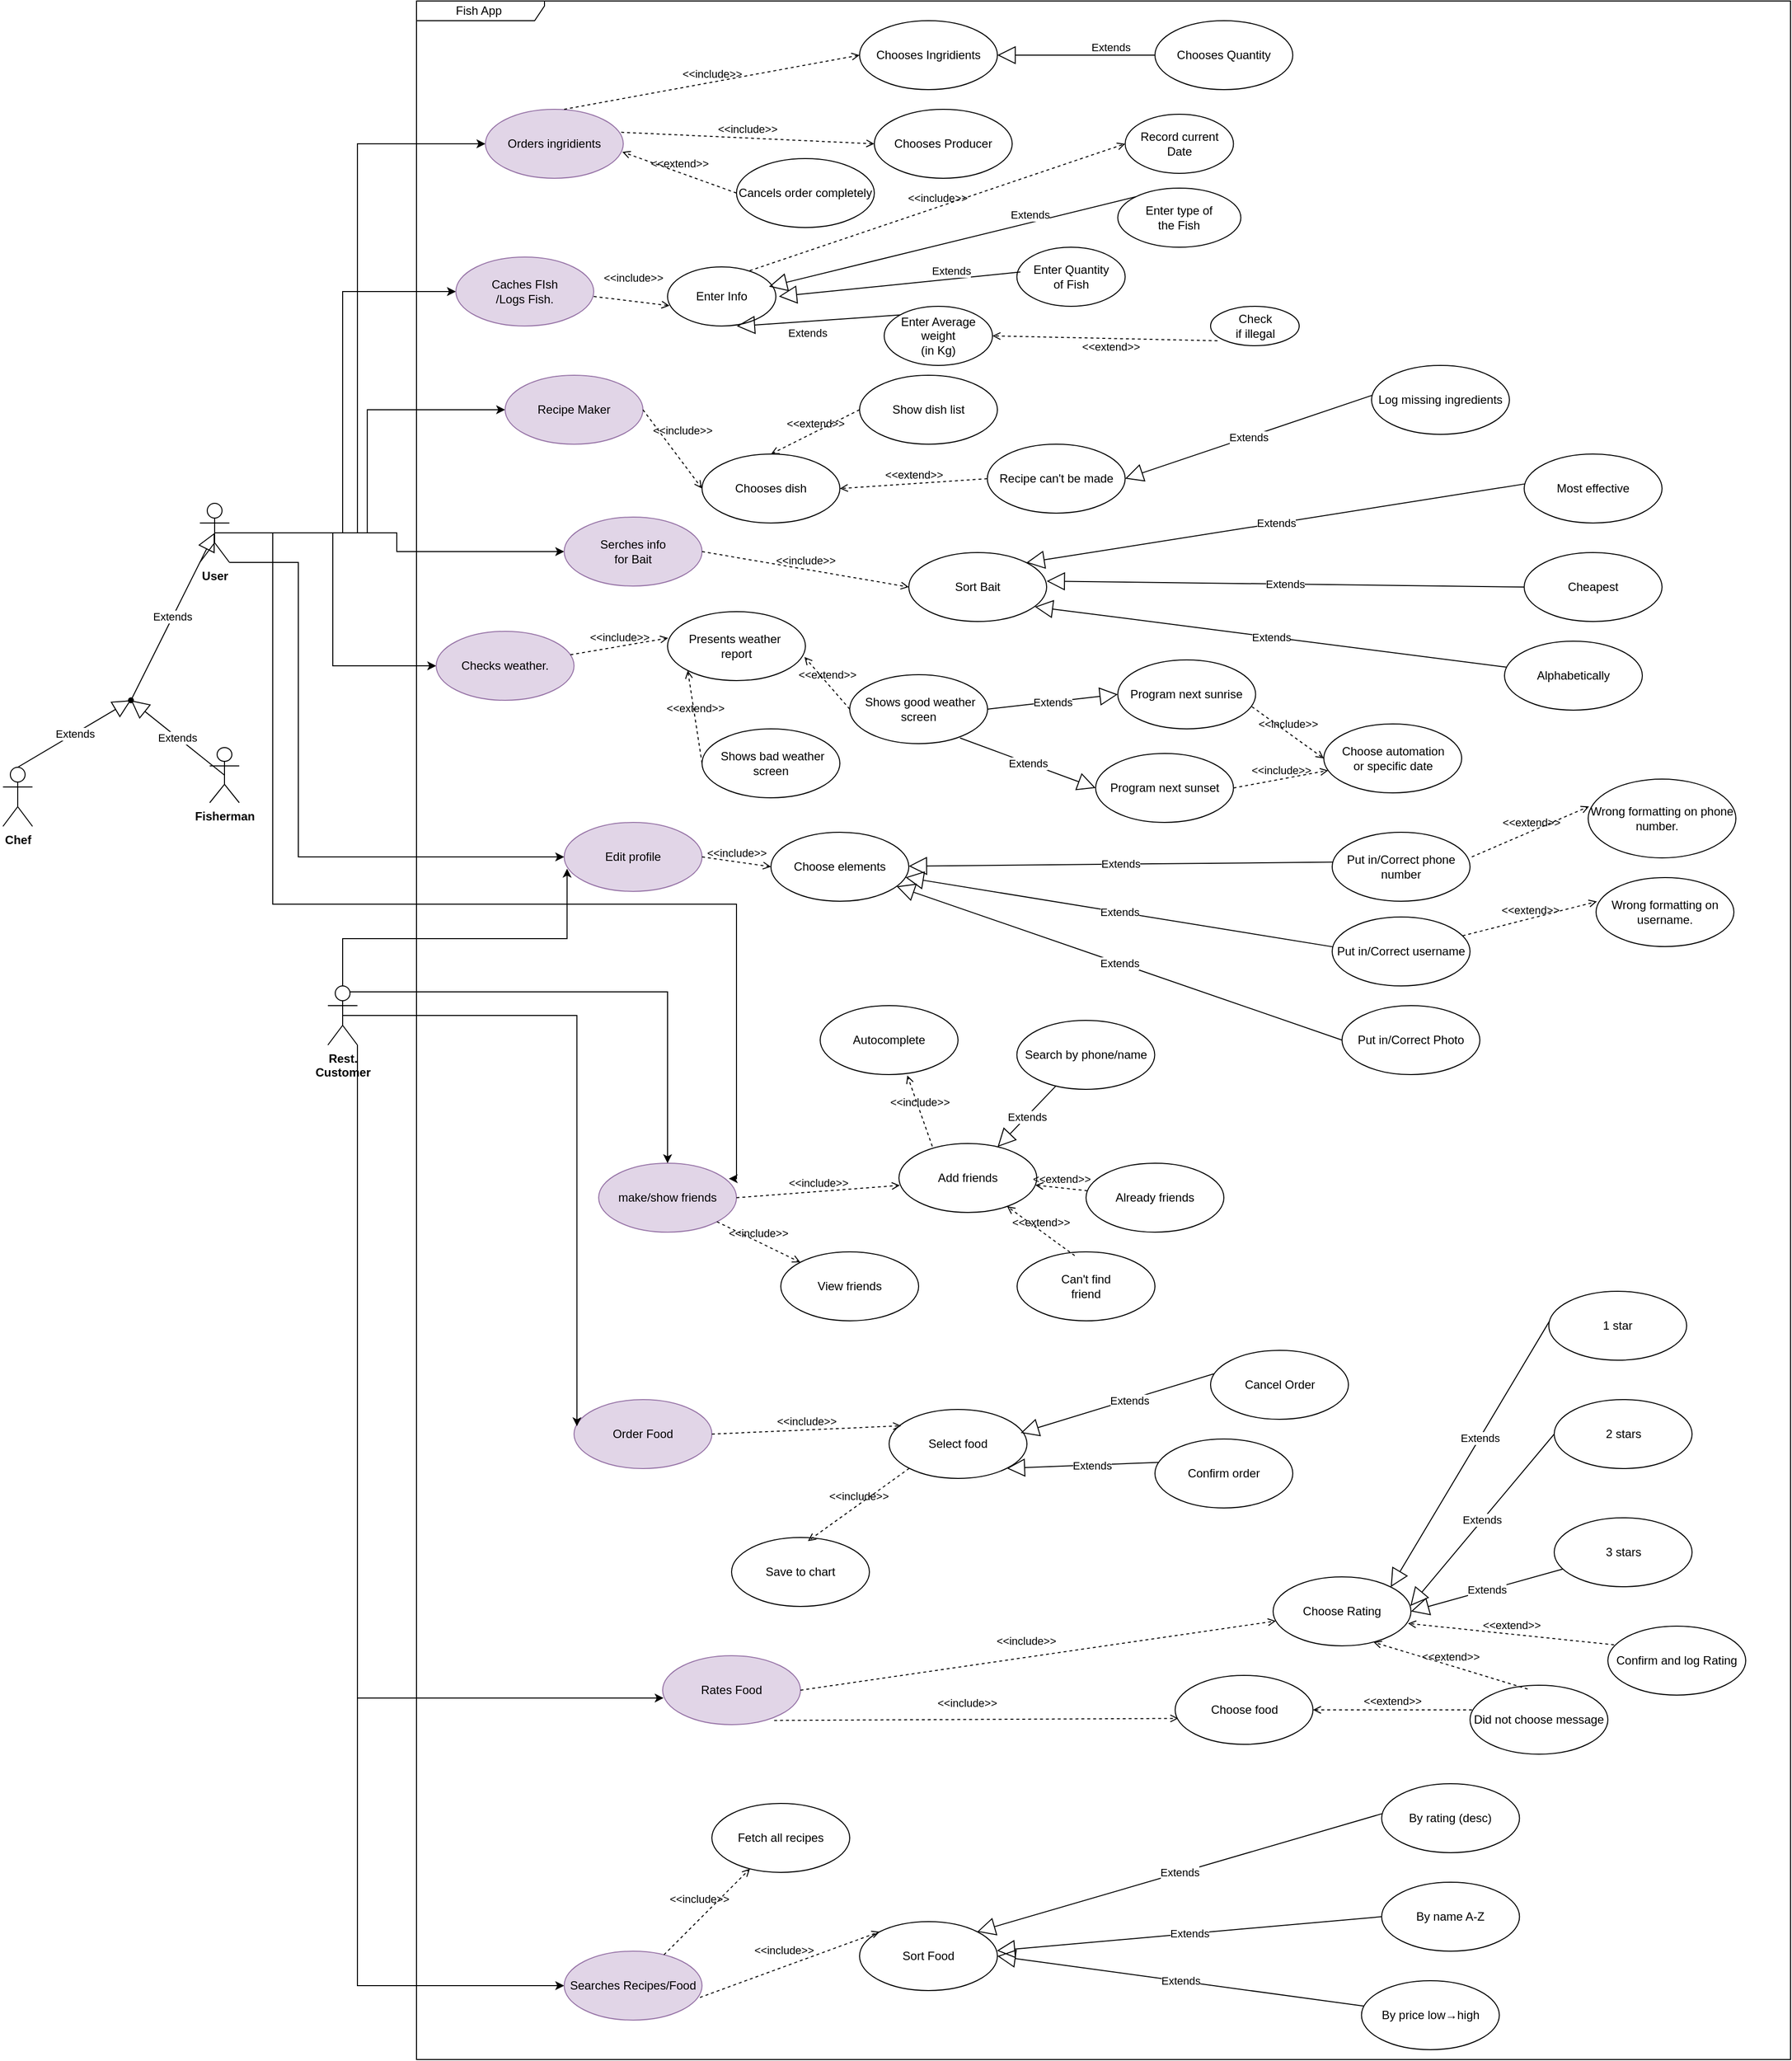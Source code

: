 <mxfile version="27.0.6">
  <diagram name="Page-1" id="aWUXcd9DG55_SVHLmrhw">
    <mxGraphModel dx="2661" dy="2022" grid="1" gridSize="10" guides="1" tooltips="1" connect="1" arrows="1" fold="1" page="1" pageScale="1" pageWidth="850" pageHeight="1100" math="0" shadow="0">
      <root>
        <mxCell id="0" />
        <mxCell id="1" parent="0" />
        <mxCell id="ez_9y8IXUy5wVjMBMklD-14" style="edgeStyle=orthogonalEdgeStyle;rounded=0;orthogonalLoop=1;jettySize=auto;html=1;exitX=0.5;exitY=0.5;exitDx=0;exitDy=0;exitPerimeter=0;entryX=0;entryY=0.5;entryDx=0;entryDy=0;" parent="1" source="ez_9y8IXUy5wVjMBMklD-1" target="ez_9y8IXUy5wVjMBMklD-13" edge="1">
          <mxGeometry relative="1" as="geometry" />
        </mxCell>
        <mxCell id="ez_9y8IXUy5wVjMBMklD-29" style="edgeStyle=orthogonalEdgeStyle;rounded=0;orthogonalLoop=1;jettySize=auto;html=1;exitX=0.5;exitY=0.5;exitDx=0;exitDy=0;exitPerimeter=0;entryX=0;entryY=0.5;entryDx=0;entryDy=0;" parent="1" source="ez_9y8IXUy5wVjMBMklD-1" target="ez_9y8IXUy5wVjMBMklD-28" edge="1">
          <mxGeometry relative="1" as="geometry" />
        </mxCell>
        <mxCell id="ez_9y8IXUy5wVjMBMklD-81" style="edgeStyle=orthogonalEdgeStyle;rounded=0;orthogonalLoop=1;jettySize=auto;html=1;exitX=0.5;exitY=0.5;exitDx=0;exitDy=0;exitPerimeter=0;entryX=0;entryY=0.5;entryDx=0;entryDy=0;" parent="1" source="ez_9y8IXUy5wVjMBMklD-1" target="ez_9y8IXUy5wVjMBMklD-80" edge="1">
          <mxGeometry relative="1" as="geometry" />
        </mxCell>
        <object label="&lt;b&gt;User&lt;/b&gt;" id="ez_9y8IXUy5wVjMBMklD-1">
          <mxCell style="shape=umlActor;verticalLabelPosition=bottom;verticalAlign=top;html=1;outlineConnect=0;movable=1;resizable=1;rotatable=1;deletable=1;editable=1;locked=0;connectable=1;" parent="1" vertex="1">
            <mxGeometry x="-50" y="-10" width="30" height="60" as="geometry" />
          </mxCell>
        </object>
        <mxCell id="ez_9y8IXUy5wVjMBMklD-5" value="Fish App&amp;nbsp;" style="shape=umlFrame;whiteSpace=wrap;html=1;pointerEvents=0;width=130;height=20;" parent="1" vertex="1">
          <mxGeometry x="170" y="-520" width="1395.5" height="2090" as="geometry" />
        </mxCell>
        <mxCell id="ez_9y8IXUy5wVjMBMklD-16" style="edgeStyle=orthogonalEdgeStyle;rounded=0;orthogonalLoop=1;jettySize=auto;html=1;entryX=0;entryY=0.5;entryDx=0;entryDy=0;exitX=0.5;exitY=0.5;exitDx=0;exitDy=0;exitPerimeter=0;" parent="1" source="ez_9y8IXUy5wVjMBMklD-1" target="ez_9y8IXUy5wVjMBMklD-15" edge="1">
          <mxGeometry relative="1" as="geometry">
            <mxPoint x="40" y="280" as="sourcePoint" />
          </mxGeometry>
        </mxCell>
        <mxCell id="ez_9y8IXUy5wVjMBMklD-31" style="edgeStyle=orthogonalEdgeStyle;rounded=0;orthogonalLoop=1;jettySize=auto;html=1;exitX=1;exitY=1;exitDx=0;exitDy=0;exitPerimeter=0;entryX=0;entryY=0.5;entryDx=0;entryDy=0;" parent="1" source="ez_9y8IXUy5wVjMBMklD-8" target="ez_9y8IXUy5wVjMBMklD-30" edge="1">
          <mxGeometry relative="1" as="geometry" />
        </mxCell>
        <object label="&lt;b&gt;Rest.&lt;br&gt;Customer&lt;/b&gt;" id="ez_9y8IXUy5wVjMBMklD-8">
          <mxCell style="shape=umlActor;verticalLabelPosition=bottom;verticalAlign=top;html=1;outlineConnect=0;movable=1;resizable=1;rotatable=1;deletable=1;editable=1;locked=0;connectable=1;" parent="1" vertex="1">
            <mxGeometry x="80" y="480" width="30" height="60" as="geometry" />
          </mxCell>
        </object>
        <mxCell id="ez_9y8IXUy5wVjMBMklD-13" value="Caches FIsh&lt;br&gt;/Logs Fish." style="ellipse;whiteSpace=wrap;html=1;fillColor=#e1d5e7;strokeColor=#9673a6;" parent="1" vertex="1">
          <mxGeometry x="210" y="-260" width="140" height="70" as="geometry" />
        </mxCell>
        <mxCell id="ez_9y8IXUy5wVjMBMklD-15" value="Recipe Maker" style="ellipse;whiteSpace=wrap;html=1;fillColor=#e1d5e7;strokeColor=#9673a6;" parent="1" vertex="1">
          <mxGeometry x="260" y="-140" width="140" height="70" as="geometry" />
        </mxCell>
        <mxCell id="ez_9y8IXUy5wVjMBMklD-17" value="Order Food" style="ellipse;whiteSpace=wrap;html=1;fillColor=#e1d5e7;strokeColor=#9673a6;" parent="1" vertex="1">
          <mxGeometry x="330" y="900" width="140" height="70" as="geometry" />
        </mxCell>
        <mxCell id="ez_9y8IXUy5wVjMBMklD-18" style="edgeStyle=orthogonalEdgeStyle;rounded=0;orthogonalLoop=1;jettySize=auto;html=1;entryX=0.021;entryY=0.386;entryDx=0;entryDy=0;entryPerimeter=0;exitX=0.5;exitY=0.5;exitDx=0;exitDy=0;exitPerimeter=0;" parent="1" source="ez_9y8IXUy5wVjMBMklD-8" target="ez_9y8IXUy5wVjMBMklD-17" edge="1">
          <mxGeometry relative="1" as="geometry" />
        </mxCell>
        <mxCell id="ez_9y8IXUy5wVjMBMklD-20" value="Rates Food" style="ellipse;whiteSpace=wrap;html=1;fillColor=#e1d5e7;strokeColor=#9673a6;" parent="1" vertex="1">
          <mxGeometry x="420" y="1160" width="140" height="70" as="geometry" />
        </mxCell>
        <mxCell id="ez_9y8IXUy5wVjMBMklD-21" style="edgeStyle=orthogonalEdgeStyle;rounded=0;orthogonalLoop=1;jettySize=auto;html=1;exitX=1;exitY=1;exitDx=0;exitDy=0;exitPerimeter=0;entryX=0.007;entryY=0.614;entryDx=0;entryDy=0;entryPerimeter=0;" parent="1" source="ez_9y8IXUy5wVjMBMklD-8" target="ez_9y8IXUy5wVjMBMklD-20" edge="1">
          <mxGeometry relative="1" as="geometry" />
        </mxCell>
        <mxCell id="ez_9y8IXUy5wVjMBMklD-28" value="Checks weather." style="ellipse;whiteSpace=wrap;html=1;fillColor=#e1d5e7;strokeColor=#9673a6;" parent="1" vertex="1">
          <mxGeometry x="190" y="120" width="140" height="70" as="geometry" />
        </mxCell>
        <mxCell id="ez_9y8IXUy5wVjMBMklD-30" value="Searches Recipes/Food" style="ellipse;whiteSpace=wrap;html=1;fillColor=#e1d5e7;strokeColor=#9673a6;" parent="1" vertex="1">
          <mxGeometry x="320" y="1460" width="140" height="70" as="geometry" />
        </mxCell>
        <mxCell id="ez_9y8IXUy5wVjMBMklD-34" value="Cancel Order" style="ellipse;whiteSpace=wrap;html=1;" parent="1" vertex="1">
          <mxGeometry x="976.5" y="850" width="140" height="70" as="geometry" />
        </mxCell>
        <mxCell id="ez_9y8IXUy5wVjMBMklD-48" value="By rating (desc)" style="ellipse;whiteSpace=wrap;html=1;" parent="1" vertex="1">
          <mxGeometry x="1150.25" y="1290" width="140" height="70" as="geometry" />
        </mxCell>
        <mxCell id="ez_9y8IXUy5wVjMBMklD-49" value="By name A-Z" style="ellipse;whiteSpace=wrap;html=1;" parent="1" vertex="1">
          <mxGeometry x="1150.25" y="1390" width="140" height="70" as="geometry" />
        </mxCell>
        <mxCell id="ez_9y8IXUy5wVjMBMklD-50" value="By price low→high" style="ellipse;whiteSpace=wrap;html=1;" parent="1" vertex="1">
          <mxGeometry x="1129.75" y="1490" width="140" height="70" as="geometry" />
        </mxCell>
        <mxCell id="ez_9y8IXUy5wVjMBMklD-80" value="Serches info&lt;br&gt;for Bait" style="ellipse;whiteSpace=wrap;html=1;fillColor=#e1d5e7;strokeColor=#9673a6;" parent="1" vertex="1">
          <mxGeometry x="320" y="4" width="140" height="70" as="geometry" />
        </mxCell>
        <object label="&lt;b&gt;Chef&lt;/b&gt;" id="ez_9y8IXUy5wVjMBMklD-121">
          <mxCell style="shape=umlActor;verticalLabelPosition=bottom;verticalAlign=top;html=1;outlineConnect=0;movable=1;resizable=1;rotatable=1;deletable=1;editable=1;locked=0;connectable=1;" parent="1" vertex="1">
            <mxGeometry x="-250" y="258" width="30" height="60" as="geometry" />
          </mxCell>
        </object>
        <object label="&lt;b&gt;Fisherman&lt;/b&gt;" id="ez_9y8IXUy5wVjMBMklD-122">
          <mxCell style="shape=umlActor;verticalLabelPosition=bottom;verticalAlign=top;html=1;outlineConnect=0;movable=1;resizable=1;rotatable=1;deletable=1;editable=1;locked=0;connectable=1;" parent="1" vertex="1">
            <mxGeometry x="-40" y="238" width="30" height="56" as="geometry" />
          </mxCell>
        </object>
        <mxCell id="mqHruLJRzrLuczPYelR6-5" value="" style="shape=waypoint;sketch=0;fillStyle=solid;size=6;pointerEvents=1;points=[];fillColor=none;resizable=0;rotatable=0;perimeter=centerPerimeter;snapToPoint=1;" parent="1" vertex="1">
          <mxGeometry x="-130" y="180" width="20" height="20" as="geometry" />
        </mxCell>
        <mxCell id="mqHruLJRzrLuczPYelR6-11" value="Sort Food" style="ellipse;whiteSpace=wrap;html=1;" parent="1" vertex="1">
          <mxGeometry x="620" y="1430" width="140" height="70" as="geometry" />
        </mxCell>
        <mxCell id="mqHruLJRzrLuczPYelR6-15" value="Extends" style="endArrow=block;endSize=16;endFill=0;html=1;rounded=0;exitX=0.5;exitY=0;exitDx=0;exitDy=0;exitPerimeter=0;entryX=0.5;entryY=1.5;entryDx=0;entryDy=0;entryPerimeter=0;" parent="1" source="ez_9y8IXUy5wVjMBMklD-121" target="mqHruLJRzrLuczPYelR6-5" edge="1">
          <mxGeometry width="160" relative="1" as="geometry">
            <mxPoint x="50" y="224" as="sourcePoint" />
            <mxPoint x="-100" y="214" as="targetPoint" />
          </mxGeometry>
        </mxCell>
        <mxCell id="mqHruLJRzrLuczPYelR6-16" value="Extends" style="endArrow=block;endSize=16;endFill=0;html=1;rounded=0;exitX=0.5;exitY=0.5;exitDx=0;exitDy=0;exitPerimeter=0;entryX=0.685;entryY=0.959;entryDx=0;entryDy=0;entryPerimeter=0;" parent="1" source="ez_9y8IXUy5wVjMBMklD-122" target="mqHruLJRzrLuczPYelR6-5" edge="1">
          <mxGeometry width="160" relative="1" as="geometry">
            <mxPoint x="-115" y="328" as="sourcePoint" />
            <mxPoint x="-130" y="204" as="targetPoint" />
          </mxGeometry>
        </mxCell>
        <mxCell id="mqHruLJRzrLuczPYelR6-17" value="Extends" style="endArrow=block;endSize=16;endFill=0;html=1;rounded=0;entryX=0.5;entryY=0.5;entryDx=0;entryDy=0;entryPerimeter=0;" parent="1" target="ez_9y8IXUy5wVjMBMklD-1" edge="1">
          <mxGeometry width="160" relative="1" as="geometry">
            <mxPoint x="-120" y="190" as="sourcePoint" />
            <mxPoint x="-100" y="210" as="targetPoint" />
          </mxGeometry>
        </mxCell>
        <mxCell id="mqHruLJRzrLuczPYelR6-19" value="Extends" style="endArrow=block;endSize=16;endFill=0;html=1;rounded=0;entryX=1;entryY=0.5;entryDx=0;entryDy=0;" parent="1" source="ez_9y8IXUy5wVjMBMklD-50" target="mqHruLJRzrLuczPYelR6-11" edge="1">
          <mxGeometry width="160" relative="1" as="geometry">
            <mxPoint x="702.5" y="988" as="sourcePoint" />
            <mxPoint x="697.5" y="874" as="targetPoint" />
          </mxGeometry>
        </mxCell>
        <mxCell id="mqHruLJRzrLuczPYelR6-21" value="Extends" style="endArrow=block;endSize=16;endFill=0;html=1;rounded=0;entryX=0.996;entryY=0.421;entryDx=0;entryDy=0;entryPerimeter=0;exitX=0;exitY=0.5;exitDx=0;exitDy=0;" parent="1" source="ez_9y8IXUy5wVjMBMklD-49" target="mqHruLJRzrLuczPYelR6-11" edge="1">
          <mxGeometry width="160" relative="1" as="geometry">
            <mxPoint x="720" y="914" as="sourcePoint" />
            <mxPoint x="880" y="914" as="targetPoint" />
          </mxGeometry>
        </mxCell>
        <mxCell id="mqHruLJRzrLuczPYelR6-22" value="Extends" style="endArrow=block;endSize=16;endFill=0;html=1;rounded=0;exitX=0.005;exitY=0.433;exitDx=0;exitDy=0;exitPerimeter=0;entryX=1;entryY=0;entryDx=0;entryDy=0;" parent="1" source="ez_9y8IXUy5wVjMBMklD-48" target="mqHruLJRzrLuczPYelR6-11" edge="1">
          <mxGeometry width="160" relative="1" as="geometry">
            <mxPoint x="720" y="894" as="sourcePoint" />
            <mxPoint x="880" y="894" as="targetPoint" />
          </mxGeometry>
        </mxCell>
        <mxCell id="mqHruLJRzrLuczPYelR6-26" value="&amp;lt;&amp;lt;include&amp;gt;&amp;gt;" style="html=1;verticalAlign=bottom;labelBackgroundColor=none;endArrow=open;endFill=0;dashed=1;rounded=0;entryX=0;entryY=0;entryDx=0;entryDy=0;exitX=0.985;exitY=0.671;exitDx=0;exitDy=0;exitPerimeter=0;" parent="1" source="ez_9y8IXUy5wVjMBMklD-30" target="mqHruLJRzrLuczPYelR6-11" edge="1">
          <mxGeometry x="-0.044" y="8" width="160" relative="1" as="geometry">
            <mxPoint x="390" y="834" as="sourcePoint" />
            <mxPoint x="550" y="834" as="targetPoint" />
            <mxPoint as="offset" />
          </mxGeometry>
        </mxCell>
        <mxCell id="mqHruLJRzrLuczPYelR6-28" value="1 star" style="ellipse;whiteSpace=wrap;html=1;" parent="1" vertex="1">
          <mxGeometry x="1320" y="790" width="140" height="70" as="geometry" />
        </mxCell>
        <mxCell id="mqHruLJRzrLuczPYelR6-29" value="2 stars" style="ellipse;whiteSpace=wrap;html=1;" parent="1" vertex="1">
          <mxGeometry x="1325.5" y="900" width="140" height="70" as="geometry" />
        </mxCell>
        <mxCell id="mqHruLJRzrLuczPYelR6-30" value="3 stars" style="ellipse;whiteSpace=wrap;html=1;" parent="1" vertex="1">
          <mxGeometry x="1325.5" y="1020" width="140" height="70" as="geometry" />
        </mxCell>
        <mxCell id="mqHruLJRzrLuczPYelR6-31" value="Choose Rating" style="ellipse;whiteSpace=wrap;html=1;" parent="1" vertex="1">
          <mxGeometry x="1040" y="1080" width="140" height="70" as="geometry" />
        </mxCell>
        <mxCell id="mqHruLJRzrLuczPYelR6-32" value="Extends" style="endArrow=block;endSize=16;endFill=0;html=1;rounded=0;entryX=1;entryY=0.5;entryDx=0;entryDy=0;" parent="1" source="mqHruLJRzrLuczPYelR6-30" target="mqHruLJRzrLuczPYelR6-31" edge="1">
          <mxGeometry width="160" relative="1" as="geometry">
            <mxPoint x="1207.5" y="1074" as="sourcePoint" />
            <mxPoint x="1202.5" y="960" as="targetPoint" />
          </mxGeometry>
        </mxCell>
        <mxCell id="mqHruLJRzrLuczPYelR6-33" value="Extends" style="endArrow=block;endSize=16;endFill=0;html=1;rounded=0;entryX=0.996;entryY=0.421;entryDx=0;entryDy=0;entryPerimeter=0;exitX=0;exitY=0.5;exitDx=0;exitDy=0;" parent="1" source="mqHruLJRzrLuczPYelR6-29" target="mqHruLJRzrLuczPYelR6-31" edge="1">
          <mxGeometry width="160" relative="1" as="geometry">
            <mxPoint x="1225" y="1000" as="sourcePoint" />
            <mxPoint x="1385" y="1000" as="targetPoint" />
          </mxGeometry>
        </mxCell>
        <mxCell id="mqHruLJRzrLuczPYelR6-34" value="Extends" style="endArrow=block;endSize=16;endFill=0;html=1;rounded=0;exitX=0.005;exitY=0.433;exitDx=0;exitDy=0;exitPerimeter=0;entryX=1;entryY=0;entryDx=0;entryDy=0;" parent="1" source="mqHruLJRzrLuczPYelR6-28" target="mqHruLJRzrLuczPYelR6-31" edge="1">
          <mxGeometry x="-0.124" width="160" relative="1" as="geometry">
            <mxPoint x="1270" y="704" as="sourcePoint" />
            <mxPoint x="1430" y="704" as="targetPoint" />
            <mxPoint y="1" as="offset" />
          </mxGeometry>
        </mxCell>
        <mxCell id="mqHruLJRzrLuczPYelR6-36" value="&amp;lt;&amp;lt;include&amp;gt;&amp;gt;" style="html=1;verticalAlign=bottom;labelBackgroundColor=none;endArrow=open;endFill=0;dashed=1;rounded=0;exitX=1;exitY=0.5;exitDx=0;exitDy=0;" parent="1" source="ez_9y8IXUy5wVjMBMklD-20" target="mqHruLJRzrLuczPYelR6-31" edge="1">
          <mxGeometry x="-0.044" y="8" width="160" relative="1" as="geometry">
            <mxPoint x="1010" y="644" as="sourcePoint" />
            <mxPoint x="1153" y="727" as="targetPoint" />
            <mxPoint as="offset" />
          </mxGeometry>
        </mxCell>
        <mxCell id="mqHruLJRzrLuczPYelR6-39" value="Recipe can&#39;t be made" style="ellipse;whiteSpace=wrap;html=1;" parent="1" vertex="1">
          <mxGeometry x="749.75" y="-70" width="140" height="70" as="geometry" />
        </mxCell>
        <mxCell id="mqHruLJRzrLuczPYelR6-40" value="&amp;lt;&amp;lt;extend&amp;gt;&amp;gt;" style="html=1;verticalAlign=bottom;labelBackgroundColor=none;endArrow=open;endFill=0;dashed=1;rounded=0;entryX=1;entryY=0.5;entryDx=0;entryDy=0;exitX=0;exitY=0.5;exitDx=0;exitDy=0;" parent="1" source="mqHruLJRzrLuczPYelR6-39" target="Aiw2MCmzA_RACeRGijV2-4" edge="1">
          <mxGeometry width="160" relative="1" as="geometry">
            <mxPoint x="580.5" y="430" as="sourcePoint" />
            <mxPoint x="470.5" y="250" as="targetPoint" />
          </mxGeometry>
        </mxCell>
        <mxCell id="mqHruLJRzrLuczPYelR6-41" value="Log missing ingredients " style="ellipse;whiteSpace=wrap;html=1;" parent="1" vertex="1">
          <mxGeometry x="1140" y="-150" width="140" height="70" as="geometry" />
        </mxCell>
        <mxCell id="mqHruLJRzrLuczPYelR6-42" value="Extends" style="endArrow=block;endSize=16;endFill=0;html=1;rounded=0;exitX=0.005;exitY=0.433;exitDx=0;exitDy=0;exitPerimeter=0;entryX=1;entryY=0.5;entryDx=0;entryDy=0;" parent="1" source="mqHruLJRzrLuczPYelR6-41" target="mqHruLJRzrLuczPYelR6-39" edge="1">
          <mxGeometry width="160" relative="1" as="geometry">
            <mxPoint x="731" y="464" as="sourcePoint" />
            <mxPoint x="710" y="394" as="targetPoint" />
          </mxGeometry>
        </mxCell>
        <mxCell id="mqHruLJRzrLuczPYelR6-44" value="Most effective" style="ellipse;whiteSpace=wrap;html=1;" parent="1" vertex="1">
          <mxGeometry x="1295" y="-60" width="140" height="70" as="geometry" />
        </mxCell>
        <mxCell id="mqHruLJRzrLuczPYelR6-45" value="Cheapest" style="ellipse;whiteSpace=wrap;html=1;" parent="1" vertex="1">
          <mxGeometry x="1295" y="40" width="140" height="70" as="geometry" />
        </mxCell>
        <mxCell id="mqHruLJRzrLuczPYelR6-46" value="Alphabetically" style="ellipse;whiteSpace=wrap;html=1;" parent="1" vertex="1">
          <mxGeometry x="1275" y="130" width="140" height="70" as="geometry" />
        </mxCell>
        <mxCell id="mqHruLJRzrLuczPYelR6-47" value="Sort Bait" style="ellipse;whiteSpace=wrap;html=1;" parent="1" vertex="1">
          <mxGeometry x="670" y="40" width="140" height="70" as="geometry" />
        </mxCell>
        <mxCell id="mqHruLJRzrLuczPYelR6-48" value="Extends" style="endArrow=block;endSize=16;endFill=0;html=1;rounded=0;entryX=0.914;entryY=0.786;entryDx=0;entryDy=0;entryPerimeter=0;" parent="1" source="mqHruLJRzrLuczPYelR6-46" target="mqHruLJRzrLuczPYelR6-47" edge="1">
          <mxGeometry width="160" relative="1" as="geometry">
            <mxPoint x="992.5" y="278" as="sourcePoint" />
            <mxPoint x="987.5" y="164" as="targetPoint" />
          </mxGeometry>
        </mxCell>
        <mxCell id="mqHruLJRzrLuczPYelR6-49" value="Extends" style="endArrow=block;endSize=16;endFill=0;html=1;rounded=0;entryX=0.996;entryY=0.421;entryDx=0;entryDy=0;entryPerimeter=0;exitX=0;exitY=0.5;exitDx=0;exitDy=0;" parent="1" source="mqHruLJRzrLuczPYelR6-45" target="mqHruLJRzrLuczPYelR6-47" edge="1">
          <mxGeometry width="160" relative="1" as="geometry">
            <mxPoint x="1010" y="204" as="sourcePoint" />
            <mxPoint x="1170" y="204" as="targetPoint" />
            <Array as="points">
              <mxPoint x="810" y="69" />
            </Array>
          </mxGeometry>
        </mxCell>
        <mxCell id="mqHruLJRzrLuczPYelR6-50" value="Extends" style="endArrow=block;endSize=16;endFill=0;html=1;rounded=0;exitX=0.005;exitY=0.433;exitDx=0;exitDy=0;exitPerimeter=0;entryX=1;entryY=0;entryDx=0;entryDy=0;" parent="1" source="mqHruLJRzrLuczPYelR6-44" target="mqHruLJRzrLuczPYelR6-47" edge="1">
          <mxGeometry width="160" relative="1" as="geometry">
            <mxPoint x="1010" y="184" as="sourcePoint" />
            <mxPoint x="1170" y="184" as="targetPoint" />
            <Array as="points" />
          </mxGeometry>
        </mxCell>
        <mxCell id="mqHruLJRzrLuczPYelR6-51" value="&amp;lt;&amp;lt;include&amp;gt;&amp;gt;" style="html=1;verticalAlign=bottom;labelBackgroundColor=none;endArrow=open;endFill=0;dashed=1;rounded=0;exitX=1;exitY=0.5;exitDx=0;exitDy=0;entryX=0;entryY=0.5;entryDx=0;entryDy=0;" parent="1" source="ez_9y8IXUy5wVjMBMklD-80" target="mqHruLJRzrLuczPYelR6-47" edge="1">
          <mxGeometry width="160" relative="1" as="geometry">
            <mxPoint x="830" y="230" as="sourcePoint" />
            <mxPoint x="990" y="230" as="targetPoint" />
          </mxGeometry>
        </mxCell>
        <mxCell id="mqHruLJRzrLuczPYelR6-60" value="Edit profile" style="ellipse;whiteSpace=wrap;html=1;fillColor=#e1d5e7;strokeColor=#9673a6;" parent="1" vertex="1">
          <mxGeometry x="320" y="314" width="140" height="70" as="geometry" />
        </mxCell>
        <mxCell id="mqHruLJRzrLuczPYelR6-61" style="edgeStyle=orthogonalEdgeStyle;rounded=0;orthogonalLoop=1;jettySize=auto;html=1;entryX=0;entryY=0.5;entryDx=0;entryDy=0;exitX=1;exitY=1;exitDx=0;exitDy=0;exitPerimeter=0;" parent="1" source="ez_9y8IXUy5wVjMBMklD-1" target="mqHruLJRzrLuczPYelR6-60" edge="1">
          <mxGeometry relative="1" as="geometry">
            <mxPoint x="-25" y="30" as="sourcePoint" />
            <mxPoint x="320" y="295" as="targetPoint" />
            <Array as="points">
              <mxPoint x="50" y="50" />
              <mxPoint x="50" y="349" />
            </Array>
          </mxGeometry>
        </mxCell>
        <mxCell id="mqHruLJRzrLuczPYelR6-62" style="edgeStyle=orthogonalEdgeStyle;rounded=0;orthogonalLoop=1;jettySize=auto;html=1;entryX=0.021;entryY=0.671;entryDx=0;entryDy=0;exitX=0.5;exitY=0;exitDx=0;exitDy=0;exitPerimeter=0;entryPerimeter=0;fontStyle=1" parent="1" source="ez_9y8IXUy5wVjMBMklD-8" target="mqHruLJRzrLuczPYelR6-60" edge="1">
          <mxGeometry relative="1" as="geometry">
            <mxPoint x="140" y="380" as="sourcePoint" />
            <mxPoint x="330" y="305" as="targetPoint" />
          </mxGeometry>
        </mxCell>
        <mxCell id="mqHruLJRzrLuczPYelR6-63" value="Put in/Correct username" style="ellipse;whiteSpace=wrap;html=1;" parent="1" vertex="1">
          <mxGeometry x="1100" y="410" width="140" height="70" as="geometry" />
        </mxCell>
        <mxCell id="mqHruLJRzrLuczPYelR6-64" value="Put in/Correct Photo" style="ellipse;whiteSpace=wrap;html=1;" parent="1" vertex="1">
          <mxGeometry x="1110" y="500" width="140" height="70" as="geometry" />
        </mxCell>
        <mxCell id="mqHruLJRzrLuczPYelR6-65" value="Extends" style="endArrow=block;endSize=16;endFill=0;html=1;rounded=0;exitX=0;exitY=0.5;exitDx=0;exitDy=0;" parent="1" source="mqHruLJRzrLuczPYelR6-64" target="mqHruLJRzrLuczPYelR6-68" edge="1">
          <mxGeometry width="160" relative="1" as="geometry">
            <mxPoint x="771.5" y="534" as="sourcePoint" />
            <mxPoint x="801" y="474" as="targetPoint" />
          </mxGeometry>
        </mxCell>
        <mxCell id="mqHruLJRzrLuczPYelR6-66" value="Extends" style="endArrow=block;endSize=16;endFill=0;html=1;rounded=0;exitX=0.005;exitY=0.433;exitDx=0;exitDy=0;exitPerimeter=0;" parent="1" source="mqHruLJRzrLuczPYelR6-63" target="mqHruLJRzrLuczPYelR6-68" edge="1">
          <mxGeometry width="160" relative="1" as="geometry">
            <mxPoint x="500.75" y="544" as="sourcePoint" />
            <mxPoint x="810.5" y="384" as="targetPoint" />
          </mxGeometry>
        </mxCell>
        <mxCell id="mqHruLJRzrLuczPYelR6-68" value="Choose elements" style="ellipse;whiteSpace=wrap;html=1;" parent="1" vertex="1">
          <mxGeometry x="530" y="324" width="140" height="70" as="geometry" />
        </mxCell>
        <mxCell id="mqHruLJRzrLuczPYelR6-69" value="&amp;lt;&amp;lt;include&amp;gt;&amp;gt;" style="html=1;verticalAlign=bottom;labelBackgroundColor=none;endArrow=open;endFill=0;dashed=1;rounded=0;exitX=1;exitY=0.5;exitDx=0;exitDy=0;entryX=0;entryY=0.5;entryDx=0;entryDy=0;" parent="1" source="mqHruLJRzrLuczPYelR6-60" target="mqHruLJRzrLuczPYelR6-68" edge="1">
          <mxGeometry width="160" relative="1" as="geometry">
            <mxPoint x="400" y="394" as="sourcePoint" />
            <mxPoint x="560" y="394" as="targetPoint" />
          </mxGeometry>
        </mxCell>
        <mxCell id="mqHruLJRzrLuczPYelR6-70" value="Put in/Correct phone number" style="ellipse;whiteSpace=wrap;html=1;" parent="1" vertex="1">
          <mxGeometry x="1100" y="324" width="140" height="70" as="geometry" />
        </mxCell>
        <mxCell id="mqHruLJRzrLuczPYelR6-71" value="Extends" style="endArrow=block;endSize=16;endFill=0;html=1;rounded=0;exitX=0.005;exitY=0.433;exitDx=0;exitDy=0;exitPerimeter=0;" parent="1" source="mqHruLJRzrLuczPYelR6-70" target="mqHruLJRzrLuczPYelR6-68" edge="1">
          <mxGeometry width="160" relative="1" as="geometry">
            <mxPoint x="500.75" y="330" as="sourcePoint" />
            <mxPoint x="670" y="146" as="targetPoint" />
          </mxGeometry>
        </mxCell>
        <mxCell id="d70hiehiens7spyheg7w-2" value="&amp;nbsp;Shows good weather screen" style="ellipse;whiteSpace=wrap;html=1;" parent="1" vertex="1">
          <mxGeometry x="610" y="164" width="140" height="70" as="geometry" />
        </mxCell>
        <mxCell id="d70hiehiens7spyheg7w-4" value="Program next sunset" style="ellipse;whiteSpace=wrap;html=1;" parent="1" vertex="1">
          <mxGeometry x="859.75" y="244" width="140" height="70" as="geometry" />
        </mxCell>
        <mxCell id="d70hiehiens7spyheg7w-6" value="Program next sunrise" style="ellipse;whiteSpace=wrap;html=1;" parent="1" vertex="1">
          <mxGeometry x="882.25" y="149" width="140" height="70" as="geometry" />
        </mxCell>
        <mxCell id="d70hiehiens7spyheg7w-8" value="&amp;nbsp;Shows bad weather screen" style="ellipse;whiteSpace=wrap;html=1;" parent="1" vertex="1">
          <mxGeometry x="460" y="219" width="140" height="70" as="geometry" />
        </mxCell>
        <mxCell id="d70hiehiens7spyheg7w-9" value="&amp;lt;&amp;lt;extend&amp;gt;&amp;gt;" style="html=1;verticalAlign=bottom;labelBackgroundColor=none;endArrow=open;endFill=0;dashed=1;rounded=0;exitX=0;exitY=0.5;exitDx=0;exitDy=0;entryX=0;entryY=1;entryDx=0;entryDy=0;" parent="1" source="d70hiehiens7spyheg7w-8" target="Jjwb29D0cj085MuCLYyG-1" edge="1">
          <mxGeometry width="160" relative="1" as="geometry">
            <mxPoint x="490.96" y="372.97" as="sourcePoint" />
            <mxPoint x="320.0" y="180.0" as="targetPoint" />
          </mxGeometry>
        </mxCell>
        <mxCell id="d70hiehiens7spyheg7w-11" value="make/show friends" style="ellipse;whiteSpace=wrap;html=1;fillColor=#e1d5e7;strokeColor=#9673a6;" parent="1" vertex="1">
          <mxGeometry x="355" y="660" width="140" height="70" as="geometry" />
        </mxCell>
        <mxCell id="d70hiehiens7spyheg7w-13" value="&amp;lt;&amp;lt;include&amp;gt;&amp;gt;" style="html=1;verticalAlign=bottom;labelBackgroundColor=none;endArrow=open;endFill=0;dashed=1;rounded=0;exitX=1;exitY=0.5;exitDx=0;exitDy=0;entryX=0.006;entryY=0.607;entryDx=0;entryDy=0;entryPerimeter=0;" parent="1" source="d70hiehiens7spyheg7w-11" target="d70hiehiens7spyheg7w-14" edge="1">
          <mxGeometry width="160" relative="1" as="geometry">
            <mxPoint x="470" y="680" as="sourcePoint" />
            <mxPoint x="630" y="680" as="targetPoint" />
          </mxGeometry>
        </mxCell>
        <mxCell id="d70hiehiens7spyheg7w-14" value="Add friends" style="ellipse;whiteSpace=wrap;html=1;" parent="1" vertex="1">
          <mxGeometry x="660" y="640" width="140" height="70" as="geometry" />
        </mxCell>
        <mxCell id="d70hiehiens7spyheg7w-15" style="edgeStyle=orthogonalEdgeStyle;rounded=0;orthogonalLoop=1;jettySize=auto;html=1;entryX=0.5;entryY=0;entryDx=0;entryDy=0;exitX=0.75;exitY=0.1;exitDx=0;exitDy=0;exitPerimeter=0;" parent="1" source="ez_9y8IXUy5wVjMBMklD-8" target="d70hiehiens7spyheg7w-11" edge="1">
          <mxGeometry relative="1" as="geometry">
            <mxPoint x="175.75" y="490" as="sourcePoint" />
            <mxPoint x="423.75" y="932" as="targetPoint" />
          </mxGeometry>
        </mxCell>
        <mxCell id="d70hiehiens7spyheg7w-16" value="Search by phone/name" style="ellipse;whiteSpace=wrap;html=1;" parent="1" vertex="1">
          <mxGeometry x="779.75" y="515" width="140" height="70" as="geometry" />
        </mxCell>
        <mxCell id="d70hiehiens7spyheg7w-19" value="Extends" style="endArrow=block;endSize=16;endFill=0;html=1;rounded=0;" parent="1" source="d70hiehiens7spyheg7w-16" target="d70hiehiens7spyheg7w-14" edge="1">
          <mxGeometry width="160" relative="1" as="geometry">
            <mxPoint x="876.5" y="504" as="sourcePoint" />
            <mxPoint x="810.5" y="710" as="targetPoint" />
          </mxGeometry>
        </mxCell>
        <mxCell id="d70hiehiens7spyheg7w-20" value="&lt;div&gt;Can&#39;t find &lt;br&gt;&lt;/div&gt;&lt;div&gt;friend&lt;/div&gt;" style="ellipse;whiteSpace=wrap;html=1;" parent="1" vertex="1">
          <mxGeometry x="780" y="750" width="140" height="70" as="geometry" />
        </mxCell>
        <mxCell id="d70hiehiens7spyheg7w-21" value="&amp;lt;&amp;lt;extend&amp;gt;&amp;gt;" style="html=1;verticalAlign=bottom;labelBackgroundColor=none;endArrow=open;endFill=0;dashed=1;rounded=0;exitX=0.418;exitY=0.055;exitDx=0;exitDy=0;exitPerimeter=0;" parent="1" source="d70hiehiens7spyheg7w-20" target="d70hiehiens7spyheg7w-14" edge="1">
          <mxGeometry width="160" relative="1" as="geometry">
            <mxPoint x="520" y="720" as="sourcePoint" />
            <mxPoint x="680" y="720" as="targetPoint" />
          </mxGeometry>
        </mxCell>
        <mxCell id="d70hiehiens7spyheg7w-22" style="edgeStyle=orthogonalEdgeStyle;rounded=0;orthogonalLoop=1;jettySize=auto;html=1;exitX=0.5;exitY=0.5;exitDx=0;exitDy=0;exitPerimeter=0;entryX=0;entryY=0.5;entryDx=0;entryDy=0;" parent="1" source="ez_9y8IXUy5wVjMBMklD-1" target="d70hiehiens7spyheg7w-23" edge="1">
          <mxGeometry relative="1" as="geometry">
            <mxPoint x="-20" y="-165" as="sourcePoint" />
            <mxPoint x="225" y="-410" as="targetPoint" />
          </mxGeometry>
        </mxCell>
        <mxCell id="d70hiehiens7spyheg7w-23" value="Orders ingridients" style="ellipse;whiteSpace=wrap;html=1;fillColor=#e1d5e7;strokeColor=#9673a6;" parent="1" vertex="1">
          <mxGeometry x="240" y="-410" width="140" height="70" as="geometry" />
        </mxCell>
        <mxCell id="d70hiehiens7spyheg7w-24" value="Cancels order completely" style="ellipse;whiteSpace=wrap;html=1;" parent="1" vertex="1">
          <mxGeometry x="495" y="-360" width="140" height="70" as="geometry" />
        </mxCell>
        <mxCell id="d70hiehiens7spyheg7w-25" value="&amp;lt;&amp;lt;extend&amp;gt;&amp;gt;" style="html=1;verticalAlign=bottom;labelBackgroundColor=none;endArrow=open;endFill=0;dashed=1;rounded=0;entryX=0.993;entryY=0.618;entryDx=0;entryDy=0;exitX=0;exitY=0.5;exitDx=0;exitDy=0;entryPerimeter=0;" parent="1" source="d70hiehiens7spyheg7w-24" target="d70hiehiens7spyheg7w-23" edge="1">
          <mxGeometry width="160" relative="1" as="geometry">
            <mxPoint x="610" y="80" as="sourcePoint" />
            <mxPoint x="390" y="-355" as="targetPoint" />
          </mxGeometry>
        </mxCell>
        <mxCell id="d70hiehiens7spyheg7w-27" value="Chooses Producer" style="ellipse;whiteSpace=wrap;html=1;" parent="1" vertex="1">
          <mxGeometry x="635" y="-410" width="140" height="70" as="geometry" />
        </mxCell>
        <mxCell id="d70hiehiens7spyheg7w-28" value="Chooses Ingridients" style="ellipse;whiteSpace=wrap;html=1;" parent="1" vertex="1">
          <mxGeometry x="620" y="-500" width="140" height="70" as="geometry" />
        </mxCell>
        <mxCell id="d70hiehiens7spyheg7w-29" value="&amp;lt;&amp;lt;include&amp;gt;&amp;gt;" style="html=1;verticalAlign=bottom;labelBackgroundColor=none;endArrow=open;endFill=0;dashed=1;rounded=0;entryX=0;entryY=0.5;entryDx=0;entryDy=0;exitX=0.571;exitY=0;exitDx=0;exitDy=0;exitPerimeter=0;" parent="1" source="d70hiehiens7spyheg7w-23" target="d70hiehiens7spyheg7w-28" edge="1">
          <mxGeometry width="160" relative="1" as="geometry">
            <mxPoint x="470" y="-230" as="sourcePoint" />
            <mxPoint x="630" y="-230" as="targetPoint" />
          </mxGeometry>
        </mxCell>
        <mxCell id="d70hiehiens7spyheg7w-30" value="&amp;lt;&amp;lt;include&amp;gt;&amp;gt;" style="html=1;verticalAlign=bottom;labelBackgroundColor=none;endArrow=open;endFill=0;dashed=1;rounded=0;entryX=0;entryY=0.5;entryDx=0;entryDy=0;exitX=0.985;exitY=0.333;exitDx=0;exitDy=0;exitPerimeter=0;" parent="1" source="d70hiehiens7spyheg7w-23" target="d70hiehiens7spyheg7w-27" edge="1">
          <mxGeometry width="160" relative="1" as="geometry">
            <mxPoint x="470" y="-230" as="sourcePoint" />
            <mxPoint x="630" y="-230" as="targetPoint" />
          </mxGeometry>
        </mxCell>
        <mxCell id="d70hiehiens7spyheg7w-31" style="edgeStyle=orthogonalEdgeStyle;rounded=0;orthogonalLoop=1;jettySize=auto;html=1;entryX=0.944;entryY=0.224;entryDx=0;entryDy=0;entryPerimeter=0;exitX=0.5;exitY=0.5;exitDx=0;exitDy=0;exitPerimeter=0;" parent="1" source="ez_9y8IXUy5wVjMBMklD-1" target="d70hiehiens7spyheg7w-11" edge="1">
          <mxGeometry relative="1" as="geometry">
            <mxPoint x="70" y="40" as="sourcePoint" />
            <mxPoint x="494.92" y="660.0" as="targetPoint" />
            <Array as="points">
              <mxPoint x="24" y="20" />
              <mxPoint x="24" y="397" />
              <mxPoint x="495" y="397" />
              <mxPoint x="495" y="676" />
            </Array>
          </mxGeometry>
        </mxCell>
        <mxCell id="Aiw2MCmzA_RACeRGijV2-4" value="Chooses dish" style="ellipse;whiteSpace=wrap;html=1;" parent="1" vertex="1">
          <mxGeometry x="460" y="-60" width="140" height="70" as="geometry" />
        </mxCell>
        <mxCell id="Aiw2MCmzA_RACeRGijV2-5" value="&amp;lt;&amp;lt;include&amp;gt;&amp;gt;" style="html=1;verticalAlign=bottom;labelBackgroundColor=none;endArrow=open;endFill=0;dashed=1;rounded=0;exitX=1;exitY=0.5;exitDx=0;exitDy=0;entryX=0;entryY=0.5;entryDx=0;entryDy=0;" parent="1" source="ez_9y8IXUy5wVjMBMklD-15" target="Aiw2MCmzA_RACeRGijV2-4" edge="1">
          <mxGeometry x="-0.049" y="14" width="160" relative="1" as="geometry">
            <mxPoint x="470" y="49" as="sourcePoint" />
            <mxPoint x="680" y="85" as="targetPoint" />
            <mxPoint as="offset" />
          </mxGeometry>
        </mxCell>
        <mxCell id="94mmKuE0Teior1SnlnPN-1" value="Record current Date" style="ellipse;whiteSpace=wrap;html=1;" parent="1" vertex="1">
          <mxGeometry x="889.75" y="-405" width="110" height="60" as="geometry" />
        </mxCell>
        <mxCell id="94mmKuE0Teior1SnlnPN-2" value="Enter type of &lt;br&gt;the Fish" style="ellipse;whiteSpace=wrap;html=1;" parent="1" vertex="1">
          <mxGeometry x="882.25" y="-330" width="125" height="60" as="geometry" />
        </mxCell>
        <mxCell id="94mmKuE0Teior1SnlnPN-3" value="Enter Quantity &lt;br&gt;of Fish" style="ellipse;whiteSpace=wrap;html=1;" parent="1" vertex="1">
          <mxGeometry x="779.75" y="-270" width="110" height="60" as="geometry" />
        </mxCell>
        <mxCell id="94mmKuE0Teior1SnlnPN-7" value="Enter Average weight&lt;br&gt;(in Kg)" style="ellipse;whiteSpace=wrap;html=1;" parent="1" vertex="1">
          <mxGeometry x="645" y="-210" width="110" height="60" as="geometry" />
        </mxCell>
        <mxCell id="94mmKuE0Teior1SnlnPN-9" value="Check &lt;br&gt;if illegal" style="ellipse;whiteSpace=wrap;html=1;" parent="1" vertex="1">
          <mxGeometry x="976.5" y="-210" width="90" height="40" as="geometry" />
        </mxCell>
        <mxCell id="94mmKuE0Teior1SnlnPN-11" value="Enter Info" style="ellipse;whiteSpace=wrap;html=1;" parent="1" vertex="1">
          <mxGeometry x="425" y="-250" width="110" height="60" as="geometry" />
        </mxCell>
        <mxCell id="94mmKuE0Teior1SnlnPN-12" value="&amp;lt;&amp;lt;include&amp;gt;&amp;gt;" style="html=1;verticalAlign=bottom;labelBackgroundColor=none;endArrow=open;endFill=0;dashed=1;rounded=0;exitX=1;exitY=0.5;exitDx=0;exitDy=0;entryX=0.018;entryY=0.656;entryDx=0;entryDy=0;entryPerimeter=0;" parent="1" target="94mmKuE0Teior1SnlnPN-11" edge="1">
          <mxGeometry x="-0.007" y="15" width="160" relative="1" as="geometry">
            <mxPoint x="350" y="-220" as="sourcePoint" />
            <mxPoint x="390" y="-170" as="targetPoint" />
            <mxPoint as="offset" />
          </mxGeometry>
        </mxCell>
        <mxCell id="94mmKuE0Teior1SnlnPN-14" value="Extends" style="endArrow=block;endSize=16;endFill=0;html=1;rounded=0;exitX=0;exitY=0;exitDx=0;exitDy=0;entryX=0.995;entryY=0.364;entryDx=0;entryDy=0;entryPerimeter=0;" parent="1" source="94mmKuE0Teior1SnlnPN-2" edge="1">
          <mxGeometry x="-0.432" y="-8" width="160" relative="1" as="geometry">
            <mxPoint x="820" y="-315" as="sourcePoint" />
            <mxPoint x="528" y="-230" as="targetPoint" />
            <Array as="points" />
            <mxPoint as="offset" />
          </mxGeometry>
        </mxCell>
        <mxCell id="94mmKuE0Teior1SnlnPN-15" value="Extends" style="endArrow=block;endSize=16;endFill=0;html=1;rounded=0;exitX=0.033;exitY=0.419;exitDx=0;exitDy=0;entryX=0.995;entryY=0.364;entryDx=0;entryDy=0;entryPerimeter=0;exitPerimeter=0;" parent="1" source="94mmKuE0Teior1SnlnPN-3" edge="1">
          <mxGeometry x="-0.432" y="-8" width="160" relative="1" as="geometry">
            <mxPoint x="830" y="-305" as="sourcePoint" />
            <mxPoint x="538" y="-220" as="targetPoint" />
            <Array as="points" />
            <mxPoint as="offset" />
          </mxGeometry>
        </mxCell>
        <mxCell id="94mmKuE0Teior1SnlnPN-16" value="Extends" style="endArrow=block;endSize=16;endFill=0;html=1;rounded=0;exitX=0;exitY=0;exitDx=0;exitDy=0;entryX=0.639;entryY=1.003;entryDx=0;entryDy=0;entryPerimeter=0;" parent="1" source="94mmKuE0Teior1SnlnPN-7" target="94mmKuE0Teior1SnlnPN-11" edge="1">
          <mxGeometry x="0.147" y="12" width="160" relative="1" as="geometry">
            <mxPoint x="674" y="-205" as="sourcePoint" />
            <mxPoint x="548" y="-210" as="targetPoint" />
            <Array as="points" />
            <mxPoint as="offset" />
          </mxGeometry>
        </mxCell>
        <mxCell id="94mmKuE0Teior1SnlnPN-17" value="&amp;lt;&amp;lt;extend&amp;gt;&amp;gt;" style="html=1;verticalAlign=bottom;labelBackgroundColor=none;endArrow=open;endFill=0;dashed=1;rounded=0;entryX=1;entryY=0.5;entryDx=0;entryDy=0;exitX=0.078;exitY=0.875;exitDx=0;exitDy=0;exitPerimeter=0;" parent="1" source="94mmKuE0Teior1SnlnPN-9" target="94mmKuE0Teior1SnlnPN-7" edge="1">
          <mxGeometry x="-0.056" y="17" width="160" relative="1" as="geometry">
            <mxPoint x="725" y="-170" as="sourcePoint" />
            <mxPoint x="655" y="-150" as="targetPoint" />
            <mxPoint as="offset" />
          </mxGeometry>
        </mxCell>
        <mxCell id="M9Opp2l1FzuZbtuMcGzQ-1" value="Chooses Quantity" style="ellipse;whiteSpace=wrap;html=1;" parent="1" vertex="1">
          <mxGeometry x="920" y="-500" width="140" height="70" as="geometry" />
        </mxCell>
        <mxCell id="M9Opp2l1FzuZbtuMcGzQ-2" value="Extends" style="endArrow=block;endSize=16;endFill=0;html=1;rounded=0;exitX=0;exitY=0.5;exitDx=0;exitDy=0;entryX=1;entryY=0.5;entryDx=0;entryDy=0;" parent="1" source="M9Opp2l1FzuZbtuMcGzQ-1" target="d70hiehiens7spyheg7w-28" edge="1">
          <mxGeometry x="-0.432" y="-8" width="160" relative="1" as="geometry">
            <mxPoint x="900" y="-365" as="sourcePoint" />
            <mxPoint x="528" y="-230" as="targetPoint" />
            <Array as="points" />
            <mxPoint as="offset" />
          </mxGeometry>
        </mxCell>
        <mxCell id="M9Opp2l1FzuZbtuMcGzQ-3" value="Save to chart" style="ellipse;whiteSpace=wrap;html=1;" parent="1" vertex="1">
          <mxGeometry x="490" y="1040" width="140" height="70" as="geometry" />
        </mxCell>
        <mxCell id="M9Opp2l1FzuZbtuMcGzQ-4" value="&amp;lt;&amp;lt;include&amp;gt;&amp;gt;" style="html=1;verticalAlign=bottom;labelBackgroundColor=none;endArrow=open;endFill=0;dashed=1;rounded=0;exitX=0;exitY=1;exitDx=0;exitDy=0;entryX=0.554;entryY=0.051;entryDx=0;entryDy=0;entryPerimeter=0;" parent="1" source="M9Opp2l1FzuZbtuMcGzQ-6" target="M9Opp2l1FzuZbtuMcGzQ-3" edge="1">
          <mxGeometry width="160" relative="1" as="geometry">
            <mxPoint x="670" y="1030" as="sourcePoint" />
            <mxPoint x="830" y="1030" as="targetPoint" />
          </mxGeometry>
        </mxCell>
        <mxCell id="M9Opp2l1FzuZbtuMcGzQ-6" value="Select food" style="ellipse;whiteSpace=wrap;html=1;" parent="1" vertex="1">
          <mxGeometry x="650" y="910" width="140" height="70" as="geometry" />
        </mxCell>
        <mxCell id="M9Opp2l1FzuZbtuMcGzQ-7" value="Extends" style="endArrow=block;endSize=16;endFill=0;html=1;rounded=0;exitX=0.025;exitY=0.339;exitDx=0;exitDy=0;exitPerimeter=0;entryX=0.955;entryY=0.34;entryDx=0;entryDy=0;entryPerimeter=0;" parent="1" source="ez_9y8IXUy5wVjMBMklD-34" target="M9Opp2l1FzuZbtuMcGzQ-6" edge="1">
          <mxGeometry x="-0.124" width="160" relative="1" as="geometry">
            <mxPoint x="892" y="830" as="sourcePoint" />
            <mxPoint x="775" y="920" as="targetPoint" />
            <mxPoint y="1" as="offset" />
          </mxGeometry>
        </mxCell>
        <mxCell id="M9Opp2l1FzuZbtuMcGzQ-9" value="&amp;lt;&amp;lt;include&amp;gt;&amp;gt;" style="html=1;verticalAlign=bottom;labelBackgroundColor=none;endArrow=open;endFill=0;dashed=1;rounded=0;exitX=1;exitY=0.5;exitDx=0;exitDy=0;entryX=0.087;entryY=0.237;entryDx=0;entryDy=0;entryPerimeter=0;" parent="1" source="ez_9y8IXUy5wVjMBMklD-17" target="M9Opp2l1FzuZbtuMcGzQ-6" edge="1">
          <mxGeometry width="160" relative="1" as="geometry">
            <mxPoint x="651" y="970" as="sourcePoint" />
            <mxPoint x="623" y="1064" as="targetPoint" />
          </mxGeometry>
        </mxCell>
        <mxCell id="M9Opp2l1FzuZbtuMcGzQ-11" value="&lt;div&gt;Confirm order&lt;/div&gt;" style="ellipse;whiteSpace=wrap;html=1;" parent="1" vertex="1">
          <mxGeometry x="920" y="940" width="140" height="70" as="geometry" />
        </mxCell>
        <mxCell id="M9Opp2l1FzuZbtuMcGzQ-12" value="Extends" style="endArrow=block;endSize=16;endFill=0;html=1;rounded=0;exitX=0.025;exitY=0.339;exitDx=0;exitDy=0;exitPerimeter=0;entryX=1;entryY=1;entryDx=0;entryDy=0;" parent="1" source="M9Opp2l1FzuZbtuMcGzQ-11" target="M9Opp2l1FzuZbtuMcGzQ-6" edge="1">
          <mxGeometry x="-0.124" width="160" relative="1" as="geometry">
            <mxPoint x="880.25" y="920" as="sourcePoint" />
            <mxPoint x="737.25" y="994" as="targetPoint" />
            <mxPoint y="1" as="offset" />
          </mxGeometry>
        </mxCell>
        <mxCell id="Jjwb29D0cj085MuCLYyG-1" value="&lt;div&gt;Presents weather&amp;nbsp;&lt;/div&gt;&lt;div&gt;report&lt;/div&gt;" style="ellipse;whiteSpace=wrap;html=1;" parent="1" vertex="1">
          <mxGeometry x="425" y="100" width="140" height="70" as="geometry" />
        </mxCell>
        <mxCell id="Jjwb29D0cj085MuCLYyG-3" value="&amp;lt;&amp;lt;extend&amp;gt;&amp;gt;" style="html=1;verticalAlign=bottom;labelBackgroundColor=none;endArrow=open;endFill=0;dashed=1;rounded=0;entryX=0.993;entryY=0.657;entryDx=0;entryDy=0;entryPerimeter=0;exitX=0;exitY=0.5;exitDx=0;exitDy=0;" parent="1" source="d70hiehiens7spyheg7w-2" target="Jjwb29D0cj085MuCLYyG-1" edge="1">
          <mxGeometry width="160" relative="1" as="geometry">
            <mxPoint x="600" y="250" as="sourcePoint" />
            <mxPoint x="535" y="190" as="targetPoint" />
          </mxGeometry>
        </mxCell>
        <mxCell id="Jjwb29D0cj085MuCLYyG-4" value="&amp;lt;&amp;lt;include&amp;gt;&amp;gt;" style="html=1;verticalAlign=bottom;labelBackgroundColor=none;endArrow=open;endFill=0;dashed=1;rounded=0;entryX=0.004;entryY=0.383;entryDx=0;entryDy=0;entryPerimeter=0;" parent="1" source="ez_9y8IXUy5wVjMBMklD-28" target="Jjwb29D0cj085MuCLYyG-1" edge="1">
          <mxGeometry width="160" relative="1" as="geometry">
            <mxPoint x="225" y="74" as="sourcePoint" />
            <mxPoint x="435" y="110" as="targetPoint" />
          </mxGeometry>
        </mxCell>
        <mxCell id="IiogD9dz0fBT5JTfqE4u-3" value="Show dish list" style="ellipse;whiteSpace=wrap;html=1;" parent="1" vertex="1">
          <mxGeometry x="620" y="-140" width="140" height="70" as="geometry" />
        </mxCell>
        <mxCell id="IiogD9dz0fBT5JTfqE4u-4" value="&amp;lt;&amp;lt;extend&amp;gt;&amp;gt;" style="html=1;verticalAlign=bottom;labelBackgroundColor=none;endArrow=open;endFill=0;dashed=1;rounded=0;entryX=0.5;entryY=0;entryDx=0;entryDy=0;exitX=0;exitY=0.5;exitDx=0;exitDy=0;" parent="1" source="IiogD9dz0fBT5JTfqE4u-3" target="Aiw2MCmzA_RACeRGijV2-4" edge="1">
          <mxGeometry width="160" relative="1" as="geometry">
            <mxPoint x="490" y="-150" as="sourcePoint" />
            <mxPoint x="335" y="-110" as="targetPoint" />
          </mxGeometry>
        </mxCell>
        <mxCell id="OXV0mHm9xrA-fbj11zcC-1" value="&amp;lt;&amp;lt;include&amp;gt;&amp;gt;" style="html=1;verticalAlign=bottom;labelBackgroundColor=none;endArrow=open;endFill=0;dashed=1;rounded=0;entryX=0;entryY=0.5;entryDx=0;entryDy=0;exitX=0.759;exitY=0.063;exitDx=0;exitDy=0;exitPerimeter=0;" parent="1" source="94mmKuE0Teior1SnlnPN-11" target="94mmKuE0Teior1SnlnPN-1" edge="1">
          <mxGeometry width="160" relative="1" as="geometry">
            <mxPoint x="670" y="-255" as="sourcePoint" />
            <mxPoint x="970" y="-310" as="targetPoint" />
          </mxGeometry>
        </mxCell>
        <mxCell id="wi-YR622ggRioaZD-bpC-1" value="&lt;div&gt;Choose automation&lt;/div&gt;&lt;div&gt;or specific date&lt;/div&gt;" style="ellipse;whiteSpace=wrap;html=1;" parent="1" vertex="1">
          <mxGeometry x="1091.5" y="214" width="140" height="70" as="geometry" />
        </mxCell>
        <mxCell id="wi-YR622ggRioaZD-bpC-2" value="Extends" style="endArrow=block;endSize=16;endFill=0;html=1;rounded=0;entryX=0;entryY=0.5;entryDx=0;entryDy=0;exitX=1;exitY=0.5;exitDx=0;exitDy=0;" parent="1" source="d70hiehiens7spyheg7w-2" target="d70hiehiens7spyheg7w-6" edge="1">
          <mxGeometry width="160" relative="1" as="geometry">
            <mxPoint x="1246" y="286" as="sourcePoint" />
            <mxPoint x="760" y="280" as="targetPoint" />
          </mxGeometry>
        </mxCell>
        <mxCell id="wi-YR622ggRioaZD-bpC-3" value="Extends" style="endArrow=block;endSize=16;endFill=0;html=1;rounded=0;entryX=0;entryY=0.5;entryDx=0;entryDy=0;exitX=0.8;exitY=0.918;exitDx=0;exitDy=0;exitPerimeter=0;" parent="1" source="d70hiehiens7spyheg7w-2" target="d70hiehiens7spyheg7w-4" edge="1">
          <mxGeometry width="160" relative="1" as="geometry">
            <mxPoint x="810" y="295" as="sourcePoint" />
            <mxPoint x="942" y="280" as="targetPoint" />
          </mxGeometry>
        </mxCell>
        <mxCell id="wi-YR622ggRioaZD-bpC-4" value="&amp;lt;&amp;lt;include&amp;gt;&amp;gt;" style="html=1;verticalAlign=bottom;labelBackgroundColor=none;endArrow=open;endFill=0;dashed=1;rounded=0;exitX=0.973;exitY=0.679;exitDx=0;exitDy=0;entryX=0;entryY=0.5;entryDx=0;entryDy=0;exitPerimeter=0;" parent="1" source="d70hiehiens7spyheg7w-6" target="wi-YR622ggRioaZD-bpC-1" edge="1">
          <mxGeometry width="160" relative="1" as="geometry">
            <mxPoint x="1060" y="340" as="sourcePoint" />
            <mxPoint x="1270" y="376" as="targetPoint" />
          </mxGeometry>
        </mxCell>
        <mxCell id="wi-YR622ggRioaZD-bpC-5" value="&amp;lt;&amp;lt;include&amp;gt;&amp;gt;" style="html=1;verticalAlign=bottom;labelBackgroundColor=none;endArrow=open;endFill=0;dashed=1;rounded=0;exitX=1;exitY=0.5;exitDx=0;exitDy=0;" parent="1" source="d70hiehiens7spyheg7w-4" target="wi-YR622ggRioaZD-bpC-1" edge="1">
          <mxGeometry width="160" relative="1" as="geometry">
            <mxPoint x="1050" y="310" as="sourcePoint" />
            <mxPoint x="1260" y="346" as="targetPoint" />
          </mxGeometry>
        </mxCell>
        <mxCell id="wi-YR622ggRioaZD-bpC-6" value="&amp;lt;&amp;lt;extend&amp;gt;&amp;gt;" style="html=1;verticalAlign=bottom;labelBackgroundColor=none;endArrow=open;endFill=0;dashed=1;rounded=0;exitX=1.013;exitY=0.357;exitDx=0;exitDy=0;exitPerimeter=0;entryX=0.006;entryY=0.347;entryDx=0;entryDy=0;entryPerimeter=0;" parent="1" source="mqHruLJRzrLuczPYelR6-70" target="wi-YR622ggRioaZD-bpC-7" edge="1">
          <mxGeometry width="160" relative="1" as="geometry">
            <mxPoint x="1325" y="349" as="sourcePoint" />
            <mxPoint x="1426" y="324" as="targetPoint" />
          </mxGeometry>
        </mxCell>
        <mxCell id="wi-YR622ggRioaZD-bpC-7" value="Wrong formatting on phone number.&lt;span style=&quot;white-space: pre;&quot;&gt;&#x9;&lt;/span&gt;" style="ellipse;whiteSpace=wrap;html=1;" parent="1" vertex="1">
          <mxGeometry x="1360" y="270" width="150" height="80" as="geometry" />
        </mxCell>
        <mxCell id="wi-YR622ggRioaZD-bpC-8" value="&amp;lt;&amp;lt;extend&amp;gt;&amp;gt;" style="html=1;verticalAlign=bottom;labelBackgroundColor=none;endArrow=open;endFill=0;dashed=1;rounded=0;entryX=0.006;entryY=0.347;entryDx=0;entryDy=0;entryPerimeter=0;" parent="1" source="mqHruLJRzrLuczPYelR6-63" target="wi-YR622ggRioaZD-bpC-9" edge="1">
          <mxGeometry width="160" relative="1" as="geometry">
            <mxPoint x="1250" y="453" as="sourcePoint" />
            <mxPoint x="1434" y="428" as="targetPoint" />
          </mxGeometry>
        </mxCell>
        <mxCell id="wi-YR622ggRioaZD-bpC-9" value="&lt;div&gt;Wrong formatting on username.&lt;/div&gt;" style="ellipse;whiteSpace=wrap;html=1;" parent="1" vertex="1">
          <mxGeometry x="1368" y="370" width="140" height="70" as="geometry" />
        </mxCell>
        <mxCell id="wi-YR622ggRioaZD-bpC-10" value="&amp;lt;&amp;lt;include&amp;gt;&amp;gt;" style="html=1;verticalAlign=bottom;labelBackgroundColor=none;endArrow=open;endFill=0;dashed=1;rounded=0;exitX=0.809;exitY=0.939;exitDx=0;exitDy=0;exitPerimeter=0;entryX=0.023;entryY=0.624;entryDx=0;entryDy=0;entryPerimeter=0;" parent="1" source="ez_9y8IXUy5wVjMBMklD-20" target="wi-YR622ggRioaZD-bpC-11" edge="1">
          <mxGeometry x="-0.044" y="8" width="160" relative="1" as="geometry">
            <mxPoint x="720" y="1340" as="sourcePoint" />
            <mxPoint x="920" y="1260" as="targetPoint" />
            <mxPoint as="offset" />
          </mxGeometry>
        </mxCell>
        <mxCell id="wi-YR622ggRioaZD-bpC-11" value="Choose food" style="ellipse;whiteSpace=wrap;html=1;" parent="1" vertex="1">
          <mxGeometry x="940.5" y="1180" width="140" height="70" as="geometry" />
        </mxCell>
        <mxCell id="wi-YR622ggRioaZD-bpC-12" value="Did not choose message" style="ellipse;whiteSpace=wrap;html=1;" parent="1" vertex="1">
          <mxGeometry x="1240" y="1190" width="140" height="70" as="geometry" />
        </mxCell>
        <mxCell id="wi-YR622ggRioaZD-bpC-13" value="&amp;lt;&amp;lt;extend&amp;gt;&amp;gt;" style="html=1;verticalAlign=bottom;labelBackgroundColor=none;endArrow=open;endFill=0;dashed=1;rounded=0;exitX=0.418;exitY=0.055;exitDx=0;exitDy=0;exitPerimeter=0;entryX=0.729;entryY=0.947;entryDx=0;entryDy=0;entryPerimeter=0;" parent="1" source="wi-YR622ggRioaZD-bpC-12" target="mqHruLJRzrLuczPYelR6-31" edge="1">
          <mxGeometry width="160" relative="1" as="geometry">
            <mxPoint x="1235" y="1160.5" as="sourcePoint" />
            <mxPoint x="1380" y="1149.5" as="targetPoint" />
          </mxGeometry>
        </mxCell>
        <mxCell id="wi-YR622ggRioaZD-bpC-14" value="&amp;lt;&amp;lt;extend&amp;gt;&amp;gt;" style="html=1;verticalAlign=bottom;labelBackgroundColor=none;endArrow=open;endFill=0;dashed=1;rounded=0;exitX=0.014;exitY=0.357;exitDx=0;exitDy=0;exitPerimeter=0;entryX=1;entryY=0.5;entryDx=0;entryDy=0;" parent="1" source="wi-YR622ggRioaZD-bpC-12" target="wi-YR622ggRioaZD-bpC-11" edge="1">
          <mxGeometry width="160" relative="1" as="geometry">
            <mxPoint x="1315" y="1268" as="sourcePoint" />
            <mxPoint x="1170" y="1220" as="targetPoint" />
          </mxGeometry>
        </mxCell>
        <mxCell id="wi-YR622ggRioaZD-bpC-15" value="&amp;lt;&amp;lt;extend&amp;gt;&amp;gt;" style="html=1;verticalAlign=bottom;labelBackgroundColor=none;endArrow=open;endFill=0;dashed=1;rounded=0;entryX=0.979;entryY=0.675;entryDx=0;entryDy=0;entryPerimeter=0;exitX=0.045;exitY=0.271;exitDx=0;exitDy=0;exitPerimeter=0;" parent="1" source="wi-YR622ggRioaZD-bpC-17" target="mqHruLJRzrLuczPYelR6-31" edge="1">
          <mxGeometry width="160" relative="1" as="geometry">
            <mxPoint x="1549" y="1300" as="sourcePoint" />
            <mxPoint x="1400" y="1320" as="targetPoint" />
          </mxGeometry>
        </mxCell>
        <mxCell id="wi-YR622ggRioaZD-bpC-17" value="Confirm and log Rating" style="ellipse;whiteSpace=wrap;html=1;" parent="1" vertex="1">
          <mxGeometry x="1380" y="1130" width="140" height="70" as="geometry" />
        </mxCell>
        <mxCell id="1NdU0dWV3dadF3cTABzZ-1" value="Autocomplete" style="ellipse;whiteSpace=wrap;html=1;" parent="1" vertex="1">
          <mxGeometry x="580" y="500" width="140" height="70" as="geometry" />
        </mxCell>
        <mxCell id="1NdU0dWV3dadF3cTABzZ-3" value="View friends" style="ellipse;whiteSpace=wrap;html=1;" parent="1" vertex="1">
          <mxGeometry x="540" y="750" width="140" height="70" as="geometry" />
        </mxCell>
        <mxCell id="1NdU0dWV3dadF3cTABzZ-5" value="&amp;lt;&amp;lt;include&amp;gt;&amp;gt;" style="html=1;verticalAlign=bottom;labelBackgroundColor=none;endArrow=open;endFill=0;dashed=1;rounded=0;" parent="1" source="d70hiehiens7spyheg7w-11" target="1NdU0dWV3dadF3cTABzZ-3" edge="1">
          <mxGeometry width="160" relative="1" as="geometry">
            <mxPoint x="610" y="938" as="sourcePoint" />
            <mxPoint x="802" y="900" as="targetPoint" />
          </mxGeometry>
        </mxCell>
        <mxCell id="1NdU0dWV3dadF3cTABzZ-6" value="Already friends" style="ellipse;whiteSpace=wrap;html=1;" parent="1" vertex="1">
          <mxGeometry x="850" y="660" width="140" height="70" as="geometry" />
        </mxCell>
        <mxCell id="1NdU0dWV3dadF3cTABzZ-7" value="&amp;lt;&amp;lt;extend&amp;gt;&amp;gt;" style="html=1;verticalAlign=bottom;labelBackgroundColor=none;endArrow=open;endFill=0;dashed=1;rounded=0;" parent="1" source="1NdU0dWV3dadF3cTABzZ-6" target="d70hiehiens7spyheg7w-14" edge="1">
          <mxGeometry width="160" relative="1" as="geometry">
            <mxPoint x="853" y="865" as="sourcePoint" />
            <mxPoint x="850" y="810" as="targetPoint" />
          </mxGeometry>
        </mxCell>
        <mxCell id="1NdU0dWV3dadF3cTABzZ-8" value="Fetch all recipes" style="ellipse;whiteSpace=wrap;html=1;" vertex="1" parent="1">
          <mxGeometry x="470" y="1310" width="140" height="70" as="geometry" />
        </mxCell>
        <mxCell id="wi-YR622ggRioaZD-bpC-18" value="&amp;lt;&amp;lt;include&amp;gt;&amp;gt;" style="html=1;verticalAlign=bottom;labelBackgroundColor=none;endArrow=open;endFill=0;dashed=1;rounded=0;exitX=0.242;exitY=0.041;exitDx=0;exitDy=0;entryX=0.632;entryY=1.013;entryDx=0;entryDy=0;entryPerimeter=0;exitPerimeter=0;" parent="1" source="d70hiehiens7spyheg7w-14" target="1NdU0dWV3dadF3cTABzZ-1" edge="1">
          <mxGeometry width="160" relative="1" as="geometry">
            <mxPoint x="660" y="623" as="sourcePoint" />
            <mxPoint x="826" y="610" as="targetPoint" />
          </mxGeometry>
        </mxCell>
        <mxCell id="1NdU0dWV3dadF3cTABzZ-11" value="&amp;lt;&amp;lt;include&amp;gt;&amp;gt;" style="html=1;verticalAlign=bottom;labelBackgroundColor=none;endArrow=open;endFill=0;dashed=1;rounded=0;" edge="1" parent="1" source="ez_9y8IXUy5wVjMBMklD-30" target="1NdU0dWV3dadF3cTABzZ-8">
          <mxGeometry x="-0.044" y="8" width="160" relative="1" as="geometry">
            <mxPoint x="620" y="1537" as="sourcePoint" />
            <mxPoint x="802" y="1470" as="targetPoint" />
            <mxPoint as="offset" />
          </mxGeometry>
        </mxCell>
      </root>
    </mxGraphModel>
  </diagram>
</mxfile>
